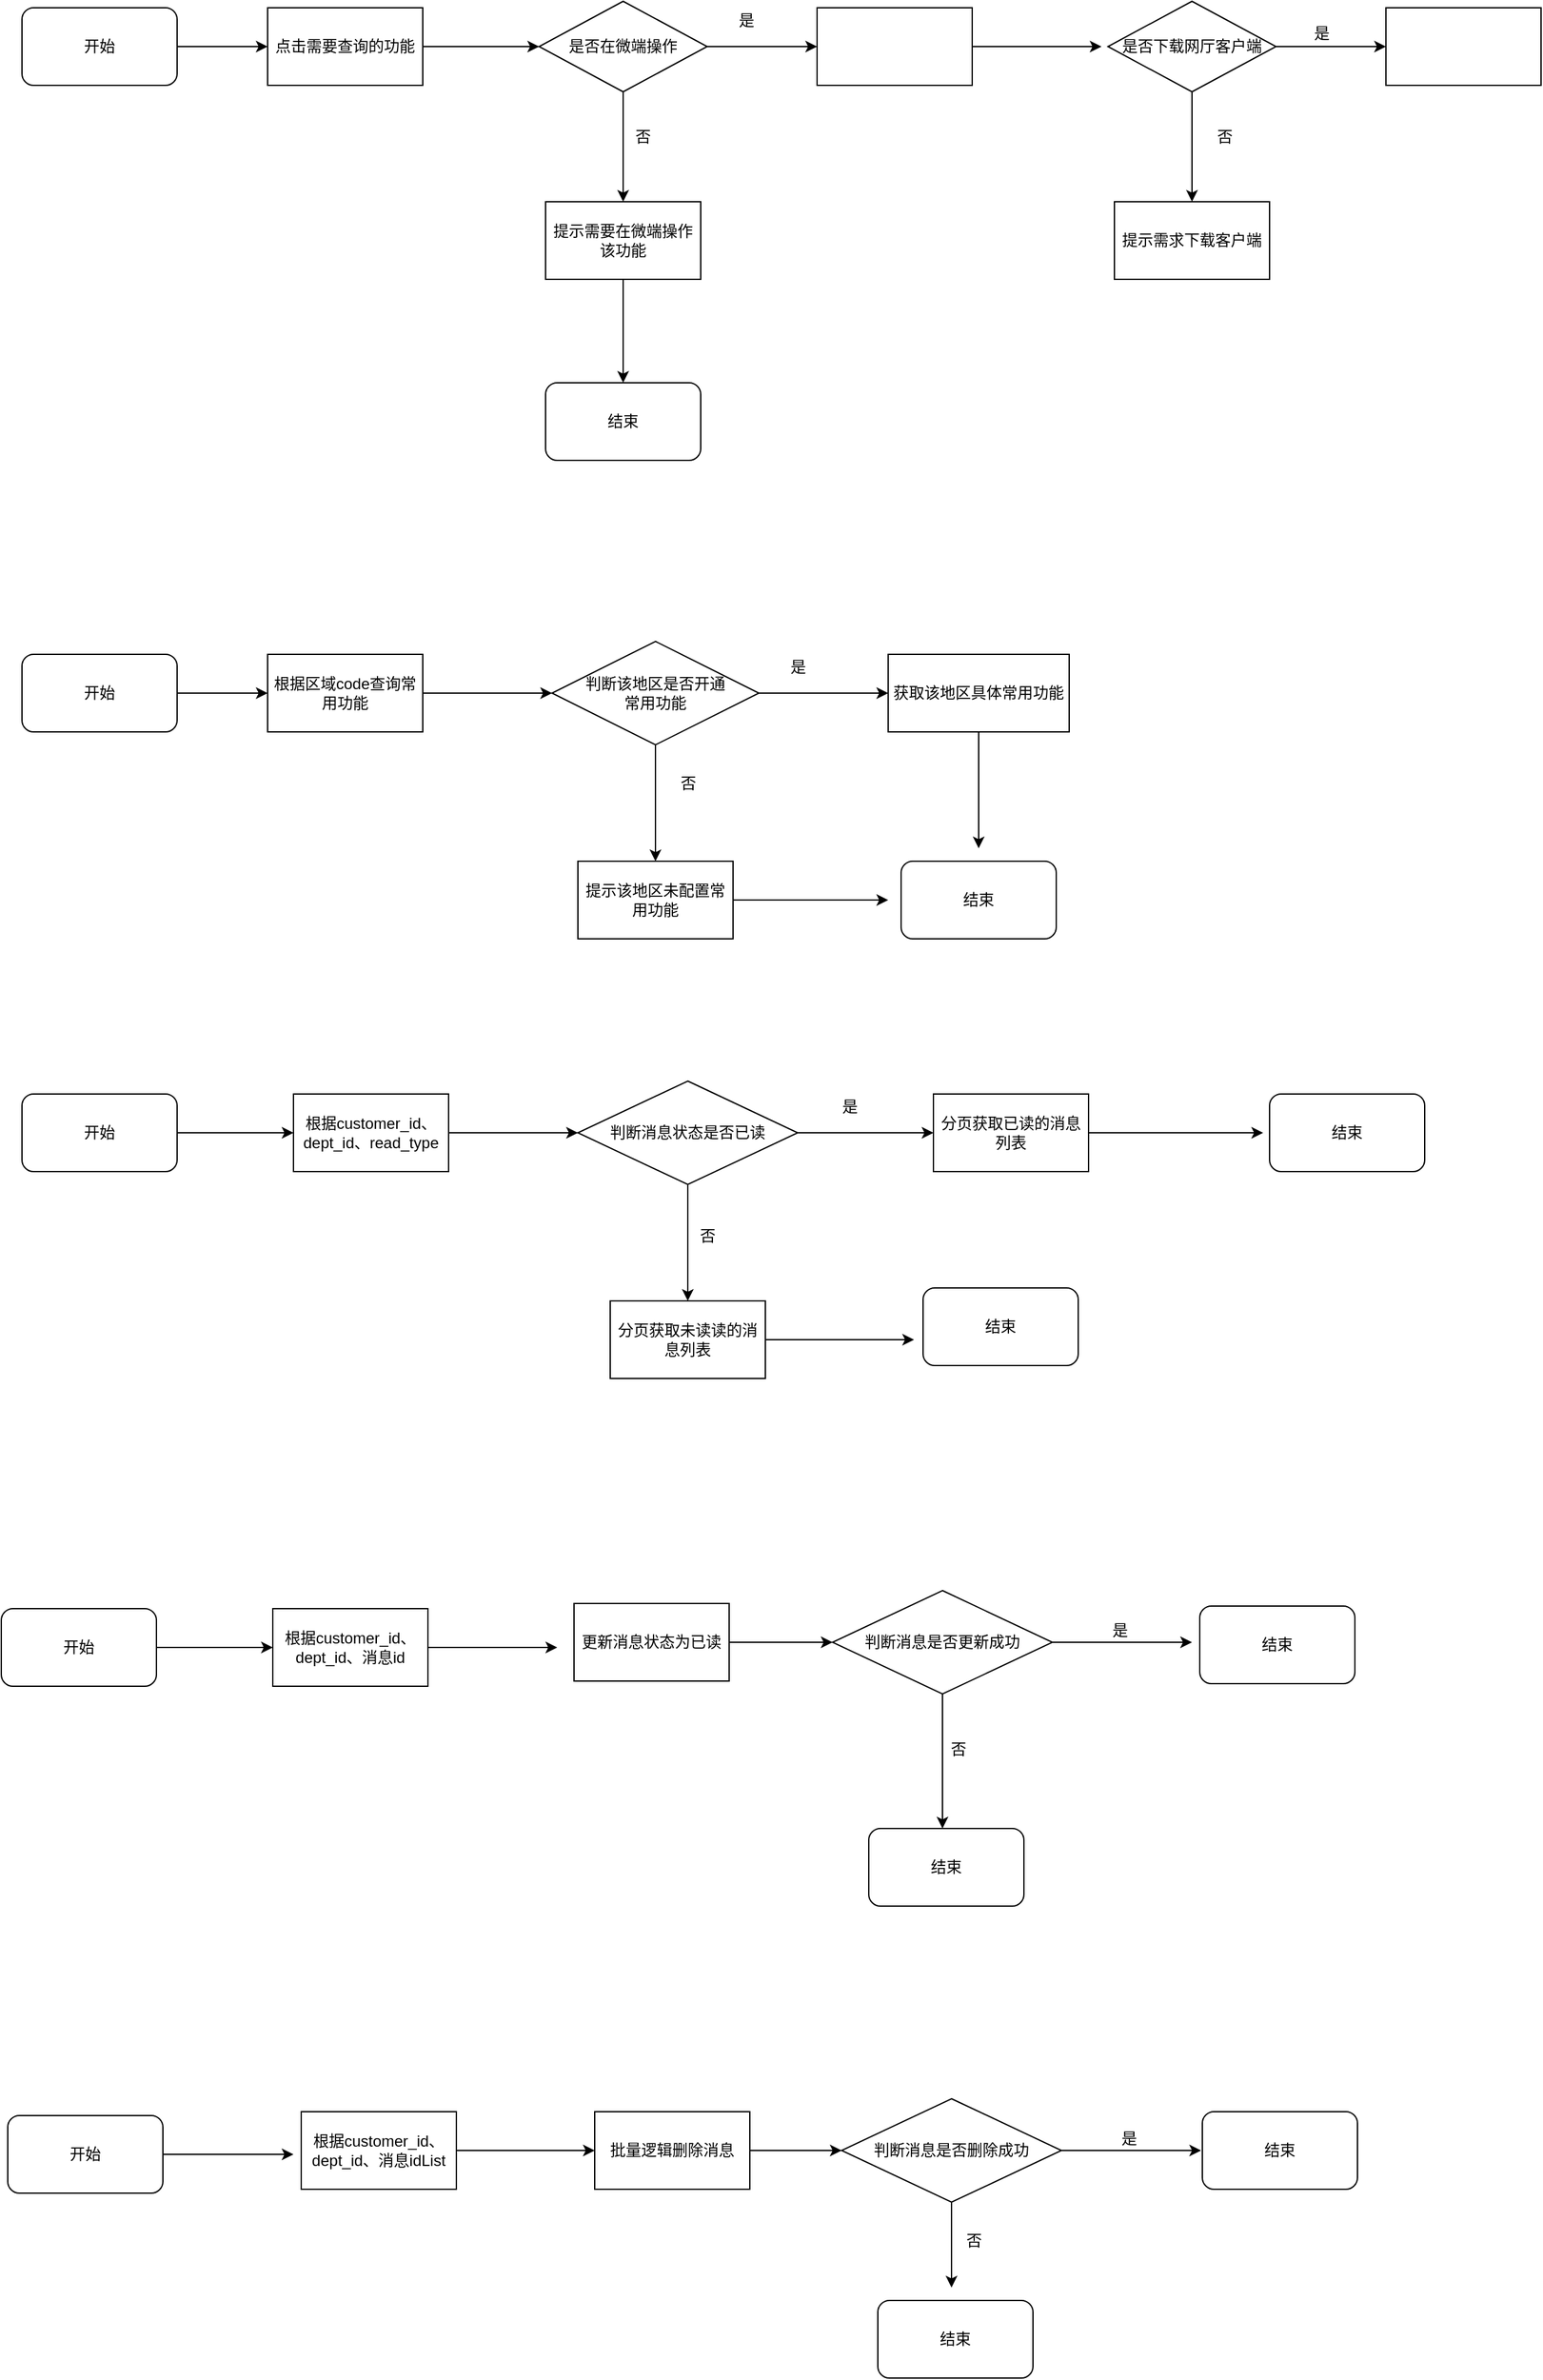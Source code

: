 <mxfile version="17.4.1" type="github">
  <diagram id="C8zfeUm68QXaKlkgzb-8" name="Page-1">
    <mxGraphModel dx="1826" dy="794" grid="0" gridSize="10" guides="1" tooltips="1" connect="1" arrows="1" fold="1" page="0" pageScale="1" pageWidth="827" pageHeight="1169" math="0" shadow="0">
      <root>
        <mxCell id="0" />
        <mxCell id="1" parent="0" />
        <mxCell id="Xs8UQ6cBIhTteWRhh0SS-10" style="edgeStyle=orthogonalEdgeStyle;rounded=0;orthogonalLoop=1;jettySize=auto;html=1;entryX=0;entryY=0.5;entryDx=0;entryDy=0;" parent="1" source="Xs8UQ6cBIhTteWRhh0SS-1" target="Xs8UQ6cBIhTteWRhh0SS-9" edge="1">
          <mxGeometry relative="1" as="geometry" />
        </mxCell>
        <mxCell id="Xs8UQ6cBIhTteWRhh0SS-1" value="开始" style="rounded=1;whiteSpace=wrap;html=1;" parent="1" vertex="1">
          <mxGeometry x="10" y="200" width="120" height="60" as="geometry" />
        </mxCell>
        <mxCell id="Xs8UQ6cBIhTteWRhh0SS-14" value="" style="edgeStyle=orthogonalEdgeStyle;rounded=0;orthogonalLoop=1;jettySize=auto;html=1;" parent="1" source="Xs8UQ6cBIhTteWRhh0SS-9" target="Xs8UQ6cBIhTteWRhh0SS-11" edge="1">
          <mxGeometry relative="1" as="geometry" />
        </mxCell>
        <mxCell id="Xs8UQ6cBIhTteWRhh0SS-9" value="点击需要查询的功能" style="rounded=0;whiteSpace=wrap;html=1;" parent="1" vertex="1">
          <mxGeometry x="200" y="200" width="120" height="60" as="geometry" />
        </mxCell>
        <mxCell id="Xs8UQ6cBIhTteWRhh0SS-13" value="" style="edgeStyle=orthogonalEdgeStyle;rounded=0;orthogonalLoop=1;jettySize=auto;html=1;" parent="1" source="Xs8UQ6cBIhTteWRhh0SS-11" target="Xs8UQ6cBIhTteWRhh0SS-12" edge="1">
          <mxGeometry relative="1" as="geometry" />
        </mxCell>
        <mxCell id="Xs8UQ6cBIhTteWRhh0SS-16" value="" style="edgeStyle=orthogonalEdgeStyle;rounded=0;orthogonalLoop=1;jettySize=auto;html=1;" parent="1" source="Xs8UQ6cBIhTteWRhh0SS-11" target="Xs8UQ6cBIhTteWRhh0SS-15" edge="1">
          <mxGeometry relative="1" as="geometry" />
        </mxCell>
        <mxCell id="Xs8UQ6cBIhTteWRhh0SS-11" value="是否在微端操作" style="rhombus;whiteSpace=wrap;html=1;" parent="1" vertex="1">
          <mxGeometry x="410" y="195" width="130" height="70" as="geometry" />
        </mxCell>
        <mxCell id="Xs8UQ6cBIhTteWRhh0SS-22" value="" style="edgeStyle=orthogonalEdgeStyle;rounded=0;orthogonalLoop=1;jettySize=auto;html=1;" parent="1" source="Xs8UQ6cBIhTteWRhh0SS-12" edge="1">
          <mxGeometry relative="1" as="geometry">
            <mxPoint x="845" y="230" as="targetPoint" />
          </mxGeometry>
        </mxCell>
        <mxCell id="Xs8UQ6cBIhTteWRhh0SS-12" value="" style="whiteSpace=wrap;html=1;" parent="1" vertex="1">
          <mxGeometry x="625" y="200" width="120" height="60" as="geometry" />
        </mxCell>
        <mxCell id="Xs8UQ6cBIhTteWRhh0SS-20" value="" style="edgeStyle=orthogonalEdgeStyle;rounded=0;orthogonalLoop=1;jettySize=auto;html=1;" parent="1" source="Xs8UQ6cBIhTteWRhh0SS-15" target="Xs8UQ6cBIhTteWRhh0SS-19" edge="1">
          <mxGeometry relative="1" as="geometry" />
        </mxCell>
        <mxCell id="Xs8UQ6cBIhTteWRhh0SS-15" value="提示需要在微端操作该功能" style="whiteSpace=wrap;html=1;" parent="1" vertex="1">
          <mxGeometry x="415" y="350" width="120" height="60" as="geometry" />
        </mxCell>
        <mxCell id="Xs8UQ6cBIhTteWRhh0SS-17" value="否" style="text;html=1;align=center;verticalAlign=middle;resizable=0;points=[];autosize=1;strokeColor=none;fillColor=none;" parent="1" vertex="1">
          <mxGeometry x="475" y="290" width="30" height="20" as="geometry" />
        </mxCell>
        <mxCell id="Xs8UQ6cBIhTteWRhh0SS-18" value="是" style="text;html=1;align=center;verticalAlign=middle;resizable=0;points=[];autosize=1;strokeColor=none;fillColor=none;" parent="1" vertex="1">
          <mxGeometry x="555" y="200" width="30" height="20" as="geometry" />
        </mxCell>
        <mxCell id="Xs8UQ6cBIhTteWRhh0SS-19" value="结束" style="rounded=1;whiteSpace=wrap;html=1;" parent="1" vertex="1">
          <mxGeometry x="415" y="490" width="120" height="60" as="geometry" />
        </mxCell>
        <mxCell id="Xs8UQ6cBIhTteWRhh0SS-25" value="" style="edgeStyle=orthogonalEdgeStyle;rounded=0;orthogonalLoop=1;jettySize=auto;html=1;" parent="1" source="Xs8UQ6cBIhTteWRhh0SS-23" target="Xs8UQ6cBIhTteWRhh0SS-24" edge="1">
          <mxGeometry relative="1" as="geometry" />
        </mxCell>
        <mxCell id="Xs8UQ6cBIhTteWRhh0SS-27" value="" style="edgeStyle=orthogonalEdgeStyle;rounded=0;orthogonalLoop=1;jettySize=auto;html=1;" parent="1" source="Xs8UQ6cBIhTteWRhh0SS-23" target="Xs8UQ6cBIhTteWRhh0SS-26" edge="1">
          <mxGeometry relative="1" as="geometry" />
        </mxCell>
        <mxCell id="Xs8UQ6cBIhTteWRhh0SS-23" value="是否下载网厅客户端" style="rhombus;whiteSpace=wrap;html=1;" parent="1" vertex="1">
          <mxGeometry x="850" y="195" width="130" height="70" as="geometry" />
        </mxCell>
        <mxCell id="Xs8UQ6cBIhTteWRhh0SS-24" value="" style="whiteSpace=wrap;html=1;" parent="1" vertex="1">
          <mxGeometry x="1065" y="200" width="120" height="60" as="geometry" />
        </mxCell>
        <mxCell id="Xs8UQ6cBIhTteWRhh0SS-26" value="提示需求下载客户端" style="whiteSpace=wrap;html=1;" parent="1" vertex="1">
          <mxGeometry x="855" y="350" width="120" height="60" as="geometry" />
        </mxCell>
        <mxCell id="Xs8UQ6cBIhTteWRhh0SS-28" value="否" style="text;html=1;align=center;verticalAlign=middle;resizable=0;points=[];autosize=1;strokeColor=none;fillColor=none;" parent="1" vertex="1">
          <mxGeometry x="925" y="290" width="30" height="20" as="geometry" />
        </mxCell>
        <mxCell id="Xs8UQ6cBIhTteWRhh0SS-29" value="是" style="text;html=1;align=center;verticalAlign=middle;resizable=0;points=[];autosize=1;strokeColor=none;fillColor=none;" parent="1" vertex="1">
          <mxGeometry x="1000" y="210" width="30" height="20" as="geometry" />
        </mxCell>
        <mxCell id="Xs8UQ6cBIhTteWRhh0SS-32" style="edgeStyle=orthogonalEdgeStyle;rounded=0;orthogonalLoop=1;jettySize=auto;html=1;" parent="1" source="Xs8UQ6cBIhTteWRhh0SS-30" target="Xs8UQ6cBIhTteWRhh0SS-31" edge="1">
          <mxGeometry relative="1" as="geometry" />
        </mxCell>
        <mxCell id="Xs8UQ6cBIhTteWRhh0SS-30" value="开始" style="rounded=1;whiteSpace=wrap;html=1;" parent="1" vertex="1">
          <mxGeometry x="10" y="700" width="120" height="60" as="geometry" />
        </mxCell>
        <mxCell id="Xs8UQ6cBIhTteWRhh0SS-34" value="" style="edgeStyle=orthogonalEdgeStyle;rounded=0;orthogonalLoop=1;jettySize=auto;html=1;" parent="1" source="Xs8UQ6cBIhTteWRhh0SS-31" target="Xs8UQ6cBIhTteWRhh0SS-33" edge="1">
          <mxGeometry relative="1" as="geometry" />
        </mxCell>
        <mxCell id="Xs8UQ6cBIhTteWRhh0SS-31" value="根据区域code查询常用功能" style="rounded=0;whiteSpace=wrap;html=1;" parent="1" vertex="1">
          <mxGeometry x="200" y="700" width="120" height="60" as="geometry" />
        </mxCell>
        <mxCell id="Xs8UQ6cBIhTteWRhh0SS-36" value="" style="edgeStyle=orthogonalEdgeStyle;rounded=0;orthogonalLoop=1;jettySize=auto;html=1;" parent="1" source="Xs8UQ6cBIhTteWRhh0SS-33" target="Xs8UQ6cBIhTteWRhh0SS-35" edge="1">
          <mxGeometry relative="1" as="geometry" />
        </mxCell>
        <mxCell id="Xs8UQ6cBIhTteWRhh0SS-38" value="" style="edgeStyle=orthogonalEdgeStyle;rounded=0;orthogonalLoop=1;jettySize=auto;html=1;" parent="1" source="Xs8UQ6cBIhTteWRhh0SS-33" target="Xs8UQ6cBIhTteWRhh0SS-37" edge="1">
          <mxGeometry relative="1" as="geometry" />
        </mxCell>
        <mxCell id="Xs8UQ6cBIhTteWRhh0SS-33" value="判断该地区是否开通&lt;br&gt;常用功能" style="rhombus;whiteSpace=wrap;html=1;rounded=0;" parent="1" vertex="1">
          <mxGeometry x="420" y="690" width="160" height="80" as="geometry" />
        </mxCell>
        <mxCell id="Xs8UQ6cBIhTteWRhh0SS-43" style="edgeStyle=orthogonalEdgeStyle;rounded=0;orthogonalLoop=1;jettySize=auto;html=1;" parent="1" source="Xs8UQ6cBIhTteWRhh0SS-35" edge="1">
          <mxGeometry relative="1" as="geometry">
            <mxPoint x="750" y="850" as="targetPoint" />
          </mxGeometry>
        </mxCell>
        <mxCell id="Xs8UQ6cBIhTteWRhh0SS-35" value="获取该地区具体常用功能" style="whiteSpace=wrap;html=1;rounded=0;" parent="1" vertex="1">
          <mxGeometry x="680" y="700" width="140" height="60" as="geometry" />
        </mxCell>
        <mxCell id="Xs8UQ6cBIhTteWRhh0SS-44" style="edgeStyle=orthogonalEdgeStyle;rounded=0;orthogonalLoop=1;jettySize=auto;html=1;" parent="1" source="Xs8UQ6cBIhTteWRhh0SS-37" edge="1">
          <mxGeometry relative="1" as="geometry">
            <mxPoint x="680" y="890" as="targetPoint" />
          </mxGeometry>
        </mxCell>
        <mxCell id="Xs8UQ6cBIhTteWRhh0SS-37" value="提示该地区未配置常用功能" style="rounded=0;whiteSpace=wrap;html=1;" parent="1" vertex="1">
          <mxGeometry x="440" y="860" width="120" height="60" as="geometry" />
        </mxCell>
        <mxCell id="Xs8UQ6cBIhTteWRhh0SS-39" value="是" style="text;html=1;align=center;verticalAlign=middle;resizable=0;points=[];autosize=1;strokeColor=none;fillColor=none;" parent="1" vertex="1">
          <mxGeometry x="595" y="700" width="30" height="20" as="geometry" />
        </mxCell>
        <mxCell id="Xs8UQ6cBIhTteWRhh0SS-40" value="否" style="text;html=1;align=center;verticalAlign=middle;resizable=0;points=[];autosize=1;strokeColor=none;fillColor=none;" parent="1" vertex="1">
          <mxGeometry x="510" y="790" width="30" height="20" as="geometry" />
        </mxCell>
        <mxCell id="Xs8UQ6cBIhTteWRhh0SS-41" value="结束" style="rounded=1;whiteSpace=wrap;html=1;" parent="1" vertex="1">
          <mxGeometry x="690" y="860" width="120" height="60" as="geometry" />
        </mxCell>
        <mxCell id="TA9cXW273BF9sfZA5clH-3" style="edgeStyle=orthogonalEdgeStyle;rounded=0;orthogonalLoop=1;jettySize=auto;html=1;entryX=0;entryY=0.5;entryDx=0;entryDy=0;" edge="1" parent="1" source="TA9cXW273BF9sfZA5clH-1" target="TA9cXW273BF9sfZA5clH-2">
          <mxGeometry relative="1" as="geometry" />
        </mxCell>
        <mxCell id="TA9cXW273BF9sfZA5clH-1" value="开始" style="rounded=1;whiteSpace=wrap;html=1;" vertex="1" parent="1">
          <mxGeometry x="10" y="1040" width="120" height="60" as="geometry" />
        </mxCell>
        <mxCell id="TA9cXW273BF9sfZA5clH-5" value="" style="edgeStyle=orthogonalEdgeStyle;rounded=0;orthogonalLoop=1;jettySize=auto;html=1;" edge="1" parent="1" source="TA9cXW273BF9sfZA5clH-2" target="TA9cXW273BF9sfZA5clH-4">
          <mxGeometry relative="1" as="geometry" />
        </mxCell>
        <mxCell id="TA9cXW273BF9sfZA5clH-2" value="根据customer_id、dept_id、read_type" style="rounded=0;whiteSpace=wrap;html=1;" vertex="1" parent="1">
          <mxGeometry x="220" y="1040" width="120" height="60" as="geometry" />
        </mxCell>
        <mxCell id="TA9cXW273BF9sfZA5clH-7" value="" style="edgeStyle=orthogonalEdgeStyle;rounded=0;orthogonalLoop=1;jettySize=auto;html=1;" edge="1" parent="1" source="TA9cXW273BF9sfZA5clH-4" target="TA9cXW273BF9sfZA5clH-6">
          <mxGeometry relative="1" as="geometry" />
        </mxCell>
        <mxCell id="TA9cXW273BF9sfZA5clH-9" value="" style="edgeStyle=orthogonalEdgeStyle;rounded=0;orthogonalLoop=1;jettySize=auto;html=1;" edge="1" parent="1" source="TA9cXW273BF9sfZA5clH-4" target="TA9cXW273BF9sfZA5clH-8">
          <mxGeometry relative="1" as="geometry" />
        </mxCell>
        <mxCell id="TA9cXW273BF9sfZA5clH-4" value="判断消息状态是否已读" style="rhombus;whiteSpace=wrap;html=1;rounded=0;" vertex="1" parent="1">
          <mxGeometry x="440" y="1030" width="170" height="80" as="geometry" />
        </mxCell>
        <mxCell id="TA9cXW273BF9sfZA5clH-12" style="edgeStyle=orthogonalEdgeStyle;rounded=0;orthogonalLoop=1;jettySize=auto;html=1;" edge="1" parent="1" source="TA9cXW273BF9sfZA5clH-6">
          <mxGeometry relative="1" as="geometry">
            <mxPoint x="970" y="1070" as="targetPoint" />
          </mxGeometry>
        </mxCell>
        <mxCell id="TA9cXW273BF9sfZA5clH-6" value="分页获取已读的消息列表" style="whiteSpace=wrap;html=1;rounded=0;" vertex="1" parent="1">
          <mxGeometry x="715" y="1040" width="120" height="60" as="geometry" />
        </mxCell>
        <mxCell id="TA9cXW273BF9sfZA5clH-15" style="edgeStyle=orthogonalEdgeStyle;rounded=0;orthogonalLoop=1;jettySize=auto;html=1;" edge="1" parent="1" source="TA9cXW273BF9sfZA5clH-8">
          <mxGeometry relative="1" as="geometry">
            <mxPoint x="700" y="1230" as="targetPoint" />
          </mxGeometry>
        </mxCell>
        <mxCell id="TA9cXW273BF9sfZA5clH-8" value="&lt;span&gt;分页获取未读读的消息列表&lt;/span&gt;" style="whiteSpace=wrap;html=1;rounded=0;" vertex="1" parent="1">
          <mxGeometry x="465" y="1200" width="120" height="60" as="geometry" />
        </mxCell>
        <mxCell id="TA9cXW273BF9sfZA5clH-10" value="是" style="text;html=1;align=center;verticalAlign=middle;resizable=0;points=[];autosize=1;strokeColor=none;fillColor=none;" vertex="1" parent="1">
          <mxGeometry x="635" y="1040" width="30" height="20" as="geometry" />
        </mxCell>
        <mxCell id="TA9cXW273BF9sfZA5clH-11" value="结束" style="rounded=1;whiteSpace=wrap;html=1;" vertex="1" parent="1">
          <mxGeometry x="975" y="1040" width="120" height="60" as="geometry" />
        </mxCell>
        <mxCell id="TA9cXW273BF9sfZA5clH-13" value="否" style="text;html=1;align=center;verticalAlign=middle;resizable=0;points=[];autosize=1;strokeColor=none;fillColor=none;" vertex="1" parent="1">
          <mxGeometry x="525" y="1140" width="30" height="20" as="geometry" />
        </mxCell>
        <mxCell id="TA9cXW273BF9sfZA5clH-14" value="结束" style="rounded=1;whiteSpace=wrap;html=1;" vertex="1" parent="1">
          <mxGeometry x="707" y="1190" width="120" height="60" as="geometry" />
        </mxCell>
        <mxCell id="TA9cXW273BF9sfZA5clH-16" style="edgeStyle=orthogonalEdgeStyle;rounded=0;orthogonalLoop=1;jettySize=auto;html=1;entryX=0;entryY=0.5;entryDx=0;entryDy=0;" edge="1" parent="1" source="TA9cXW273BF9sfZA5clH-17" target="TA9cXW273BF9sfZA5clH-19">
          <mxGeometry relative="1" as="geometry" />
        </mxCell>
        <mxCell id="TA9cXW273BF9sfZA5clH-17" value="开始" style="rounded=1;whiteSpace=wrap;html=1;" vertex="1" parent="1">
          <mxGeometry x="-6" y="1438" width="120" height="60" as="geometry" />
        </mxCell>
        <mxCell id="TA9cXW273BF9sfZA5clH-18" value="" style="edgeStyle=orthogonalEdgeStyle;rounded=0;orthogonalLoop=1;jettySize=auto;html=1;" edge="1" parent="1" source="TA9cXW273BF9sfZA5clH-19">
          <mxGeometry relative="1" as="geometry">
            <mxPoint x="424" y="1468" as="targetPoint" />
          </mxGeometry>
        </mxCell>
        <mxCell id="TA9cXW273BF9sfZA5clH-19" value="根据customer_id、dept_id、消息id" style="rounded=0;whiteSpace=wrap;html=1;" vertex="1" parent="1">
          <mxGeometry x="204" y="1438" width="120" height="60" as="geometry" />
        </mxCell>
        <mxCell id="TA9cXW273BF9sfZA5clH-39" style="edgeStyle=orthogonalEdgeStyle;rounded=0;orthogonalLoop=1;jettySize=auto;html=1;" edge="1" parent="1" source="TA9cXW273BF9sfZA5clH-21">
          <mxGeometry relative="1" as="geometry">
            <mxPoint x="915" y="1464" as="targetPoint" />
          </mxGeometry>
        </mxCell>
        <mxCell id="TA9cXW273BF9sfZA5clH-41" style="edgeStyle=orthogonalEdgeStyle;rounded=0;orthogonalLoop=1;jettySize=auto;html=1;" edge="1" parent="1">
          <mxGeometry relative="1" as="geometry">
            <mxPoint x="729" y="1963" as="targetPoint" />
            <mxPoint x="729" y="1897" as="sourcePoint" />
          </mxGeometry>
        </mxCell>
        <mxCell id="TA9cXW273BF9sfZA5clH-52" style="edgeStyle=orthogonalEdgeStyle;rounded=0;orthogonalLoop=1;jettySize=auto;html=1;" edge="1" parent="1" source="TA9cXW273BF9sfZA5clH-21">
          <mxGeometry relative="1" as="geometry">
            <mxPoint x="722" y="1608" as="targetPoint" />
          </mxGeometry>
        </mxCell>
        <mxCell id="TA9cXW273BF9sfZA5clH-21" value="判断消息是否更新成功" style="rhombus;whiteSpace=wrap;html=1;rounded=0;" vertex="1" parent="1">
          <mxGeometry x="637" y="1424" width="170" height="80" as="geometry" />
        </mxCell>
        <mxCell id="TA9cXW273BF9sfZA5clH-40" style="edgeStyle=orthogonalEdgeStyle;rounded=0;orthogonalLoop=1;jettySize=auto;html=1;" edge="1" parent="1" source="TA9cXW273BF9sfZA5clH-22" target="TA9cXW273BF9sfZA5clH-21">
          <mxGeometry relative="1" as="geometry" />
        </mxCell>
        <mxCell id="TA9cXW273BF9sfZA5clH-22" value="更新消息状态为已读" style="whiteSpace=wrap;html=1;rounded=0;" vertex="1" parent="1">
          <mxGeometry x="437" y="1434" width="120" height="60" as="geometry" />
        </mxCell>
        <mxCell id="TA9cXW273BF9sfZA5clH-24" value="是" style="text;html=1;align=center;verticalAlign=middle;resizable=0;points=[];autosize=1;strokeColor=none;fillColor=none;" vertex="1" parent="1">
          <mxGeometry x="848" y="1446" width="22" height="18" as="geometry" />
        </mxCell>
        <mxCell id="TA9cXW273BF9sfZA5clH-27" value="结束" style="rounded=1;whiteSpace=wrap;html=1;" vertex="1" parent="1">
          <mxGeometry x="921" y="1436" width="120" height="60" as="geometry" />
        </mxCell>
        <mxCell id="TA9cXW273BF9sfZA5clH-29" value="结束" style="rounded=1;whiteSpace=wrap;html=1;" vertex="1" parent="1">
          <mxGeometry x="672" y="1973" width="120" height="60" as="geometry" />
        </mxCell>
        <mxCell id="TA9cXW273BF9sfZA5clH-31" value="否" style="text;html=1;align=center;verticalAlign=middle;resizable=0;points=[];autosize=1;strokeColor=none;fillColor=none;" vertex="1" parent="1">
          <mxGeometry x="735" y="1918" width="22" height="18" as="geometry" />
        </mxCell>
        <mxCell id="TA9cXW273BF9sfZA5clH-49" style="edgeStyle=orthogonalEdgeStyle;rounded=0;orthogonalLoop=1;jettySize=auto;html=1;" edge="1" parent="1" source="TA9cXW273BF9sfZA5clH-35">
          <mxGeometry relative="1" as="geometry">
            <mxPoint x="220" y="1860" as="targetPoint" />
          </mxGeometry>
        </mxCell>
        <mxCell id="TA9cXW273BF9sfZA5clH-35" value="开始" style="rounded=1;whiteSpace=wrap;html=1;" vertex="1" parent="1">
          <mxGeometry x="-1" y="1830" width="120" height="60" as="geometry" />
        </mxCell>
        <mxCell id="TA9cXW273BF9sfZA5clH-43" style="edgeStyle=orthogonalEdgeStyle;rounded=0;orthogonalLoop=1;jettySize=auto;html=1;" edge="1" parent="1" source="TA9cXW273BF9sfZA5clH-36">
          <mxGeometry relative="1" as="geometry">
            <mxPoint x="453" y="1857" as="targetPoint" />
          </mxGeometry>
        </mxCell>
        <mxCell id="TA9cXW273BF9sfZA5clH-36" value="根据customer_id、dept_id、消息idList" style="rounded=0;whiteSpace=wrap;html=1;" vertex="1" parent="1">
          <mxGeometry x="226" y="1827" width="120" height="60" as="geometry" />
        </mxCell>
        <mxCell id="TA9cXW273BF9sfZA5clH-48" style="edgeStyle=orthogonalEdgeStyle;rounded=0;orthogonalLoop=1;jettySize=auto;html=1;entryX=0;entryY=0.5;entryDx=0;entryDy=0;" edge="1" parent="1" source="TA9cXW273BF9sfZA5clH-42" target="TA9cXW273BF9sfZA5clH-44">
          <mxGeometry relative="1" as="geometry" />
        </mxCell>
        <mxCell id="TA9cXW273BF9sfZA5clH-42" value="批量逻辑删除消息" style="whiteSpace=wrap;html=1;rounded=0;" vertex="1" parent="1">
          <mxGeometry x="453" y="1827" width="120" height="60" as="geometry" />
        </mxCell>
        <mxCell id="TA9cXW273BF9sfZA5clH-44" value="判断消息是否删除成功" style="rhombus;whiteSpace=wrap;html=1;rounded=0;" vertex="1" parent="1">
          <mxGeometry x="644" y="1817" width="170" height="80" as="geometry" />
        </mxCell>
        <mxCell id="TA9cXW273BF9sfZA5clH-45" style="edgeStyle=orthogonalEdgeStyle;rounded=0;orthogonalLoop=1;jettySize=auto;html=1;" edge="1" parent="1">
          <mxGeometry relative="1" as="geometry">
            <mxPoint x="922" y="1857" as="targetPoint" />
            <mxPoint x="814" y="1857" as="sourcePoint" />
          </mxGeometry>
        </mxCell>
        <mxCell id="TA9cXW273BF9sfZA5clH-46" value="是" style="text;html=1;align=center;verticalAlign=middle;resizable=0;points=[];autosize=1;strokeColor=none;fillColor=none;" vertex="1" parent="1">
          <mxGeometry x="855" y="1839" width="22" height="18" as="geometry" />
        </mxCell>
        <mxCell id="TA9cXW273BF9sfZA5clH-47" value="结束" style="rounded=1;whiteSpace=wrap;html=1;" vertex="1" parent="1">
          <mxGeometry x="923" y="1827" width="120" height="60" as="geometry" />
        </mxCell>
        <mxCell id="TA9cXW273BF9sfZA5clH-50" value="结束" style="rounded=1;whiteSpace=wrap;html=1;" vertex="1" parent="1">
          <mxGeometry x="665" y="1608" width="120" height="60" as="geometry" />
        </mxCell>
        <mxCell id="TA9cXW273BF9sfZA5clH-51" value="否" style="text;html=1;align=center;verticalAlign=middle;resizable=0;points=[];autosize=1;strokeColor=none;fillColor=none;" vertex="1" parent="1">
          <mxGeometry x="723" y="1538" width="22" height="18" as="geometry" />
        </mxCell>
      </root>
    </mxGraphModel>
  </diagram>
</mxfile>

